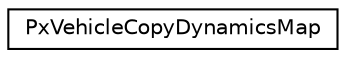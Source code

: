 digraph "Graphical Class Hierarchy"
{
  edge [fontname="Helvetica",fontsize="10",labelfontname="Helvetica",labelfontsize="10"];
  node [fontname="Helvetica",fontsize="10",shape=record];
  rankdir="LR";
  Node0 [label="PxVehicleCopyDynamicsMap",height=0.2,width=0.4,color="black", fillcolor="white", style="filled",URL="$classPxVehicleCopyDynamicsMap.html",tooltip="Used by PxVehicleCopyDynamicsData. "];
}
